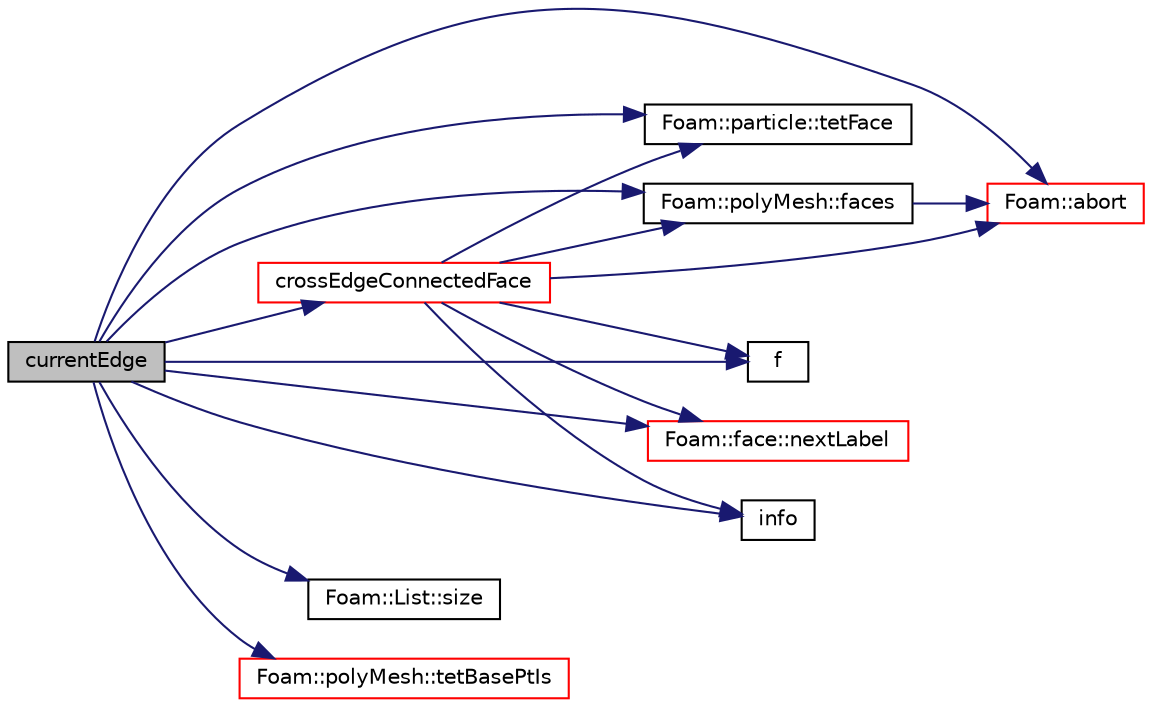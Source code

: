 digraph "currentEdge"
{
  bgcolor="transparent";
  edge [fontname="Helvetica",fontsize="10",labelfontname="Helvetica",labelfontsize="10"];
  node [fontname="Helvetica",fontsize="10",shape=record];
  rankdir="LR";
  Node1 [label="currentEdge",height=0.2,width=0.4,color="black", fillcolor="grey75", style="filled", fontcolor="black"];
  Node1 -> Node2 [color="midnightblue",fontsize="10",style="solid",fontname="Helvetica"];
  Node2 [label="Foam::abort",height=0.2,width=0.4,color="red",URL="$a10887.html#a447107a607d03e417307c203fa5fb44b"];
  Node1 -> Node3 [color="midnightblue",fontsize="10",style="solid",fontname="Helvetica"];
  Node3 [label="crossEdgeConnectedFace",height=0.2,width=0.4,color="red",URL="$a02936.html#ae3ca85ef7356d8ad9e37b4e50cb786ce",tooltip="Check if inside current tet. "];
  Node3 -> Node4 [color="midnightblue",fontsize="10",style="solid",fontname="Helvetica"];
  Node4 [label="Foam::particle::tetFace",height=0.2,width=0.4,color="black",URL="$a01812.html#ad3d4f882f7a269830f27a075583348d6",tooltip="Return current tet face particle is in. "];
  Node3 -> Node5 [color="midnightblue",fontsize="10",style="solid",fontname="Helvetica"];
  Node5 [label="f",height=0.2,width=0.4,color="black",URL="$a04064.html#a888be93833ac7a23170555c69c690288"];
  Node3 -> Node6 [color="midnightblue",fontsize="10",style="solid",fontname="Helvetica"];
  Node6 [label="Foam::polyMesh::faces",height=0.2,width=0.4,color="black",URL="$a01954.html#a4434536d50d4c14116249da802a1e2b2",tooltip="Return raw faces. "];
  Node6 -> Node2 [color="midnightblue",fontsize="10",style="solid",fontname="Helvetica"];
  Node3 -> Node7 [color="midnightblue",fontsize="10",style="solid",fontname="Helvetica"];
  Node7 [label="Foam::face::nextLabel",height=0.2,width=0.4,color="red",URL="$a00719.html#a3a77b41d851606ec9fd4c68c792cde79",tooltip="Next vertex on face. "];
  Node3 -> Node8 [color="midnightblue",fontsize="10",style="solid",fontname="Helvetica"];
  Node8 [label="info",height=0.2,width=0.4,color="black",URL="$a02936.html#ae19120e5078172ade2f30f992701c050",tooltip="Return info proxy. "];
  Node3 -> Node2 [color="midnightblue",fontsize="10",style="solid",fontname="Helvetica"];
  Node1 -> Node5 [color="midnightblue",fontsize="10",style="solid",fontname="Helvetica"];
  Node1 -> Node6 [color="midnightblue",fontsize="10",style="solid",fontname="Helvetica"];
  Node1 -> Node8 [color="midnightblue",fontsize="10",style="solid",fontname="Helvetica"];
  Node1 -> Node7 [color="midnightblue",fontsize="10",style="solid",fontname="Helvetica"];
  Node1 -> Node9 [color="midnightblue",fontsize="10",style="solid",fontname="Helvetica"];
  Node9 [label="Foam::List::size",height=0.2,width=0.4,color="black",URL="$a01392.html#a8a5f6fa29bd4b500caf186f60245b384",tooltip="Override size to be inconsistent with allocated storage. "];
  Node1 -> Node10 [color="midnightblue",fontsize="10",style="solid",fontname="Helvetica"];
  Node10 [label="Foam::polyMesh::tetBasePtIs",height=0.2,width=0.4,color="red",URL="$a01954.html#af5d47c5deccb842cb4b331facc1aa22a",tooltip="Return the tetBasePtIs. "];
  Node1 -> Node4 [color="midnightblue",fontsize="10",style="solid",fontname="Helvetica"];
}
